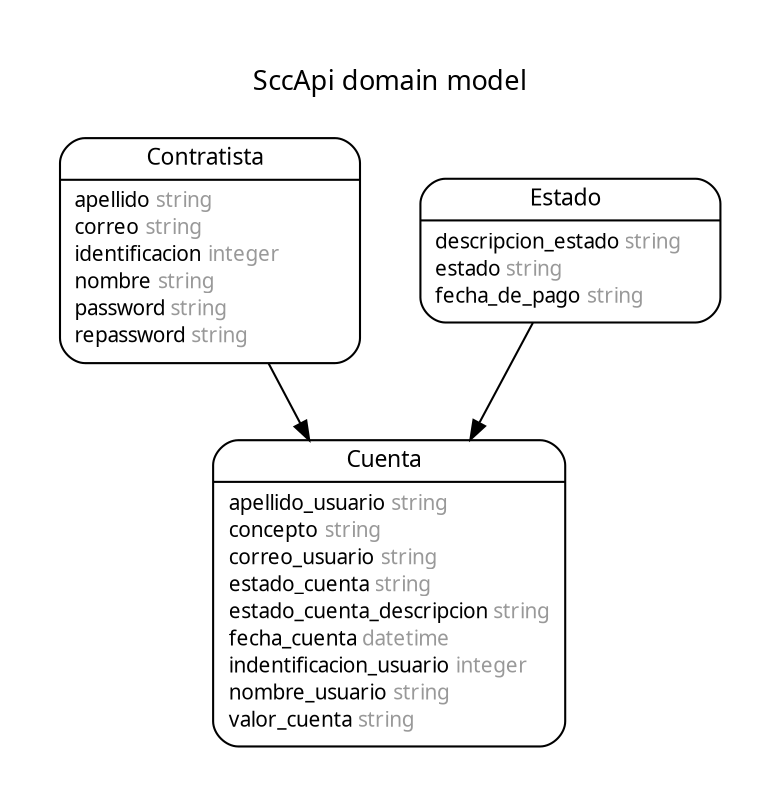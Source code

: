 digraph SccApi {
rankdir = "LR";
ranksep = "0.5";
nodesep = "0.4";
pad = "0.4,0.4";
margin = "0,0";
concentrate = "true";
labelloc = "t";
fontsize = "13";
fontname = "Arial BoldMT";
splines = "spline";
node[ shape  =  "Mrecord" , fontsize  =  "10" , fontname  =  "ArialMT" , margin  =  "0.07,0.05" , penwidth  =  "1.0"];
edge[ fontname  =  "ArialMT" , fontsize  =  "7" , dir  =  "both" , arrowsize  =  "0.9" , penwidth  =  "1.0" , labelangle  =  "32" , labeldistance  =  "1.8"];
rankdir = "TB";
label = "SccApi domain model\n\n";
m_Contratista [label = <{<table border="0" align="center" cellspacing="0.5" cellpadding="0" width="134">
  <tr><td align="center" valign="bottom" width="130"><font face="Arial BoldMT" point-size="11">Contratista</font></td></tr>
</table>
|
<table border="0" align="left" cellspacing="2" cellpadding="0" width="134">
  <tr><td align="left" width="130" port="apellido">apellido <font face="Arial ItalicMT" color="grey60">string</font></td></tr>
  <tr><td align="left" width="130" port="correo">correo <font face="Arial ItalicMT" color="grey60">string</font></td></tr>
  <tr><td align="left" width="130" port="identificacion">identificacion <font face="Arial ItalicMT" color="grey60">integer</font></td></tr>
  <tr><td align="left" width="130" port="nombre">nombre <font face="Arial ItalicMT" color="grey60">string</font></td></tr>
  <tr><td align="left" width="130" port="password">password <font face="Arial ItalicMT" color="grey60">string</font></td></tr>
  <tr><td align="left" width="130" port="repassword">repassword <font face="Arial ItalicMT" color="grey60">string</font></td></tr>
</table>
}>];
m_Cuenta [label = <{<table border="0" align="center" cellspacing="0.5" cellpadding="0" width="134">
  <tr><td align="center" valign="bottom" width="130"><font face="Arial BoldMT" point-size="11">Cuenta</font></td></tr>
</table>
|
<table border="0" align="left" cellspacing="2" cellpadding="0" width="134">
  <tr><td align="left" width="130" port="apellido_usuario">apellido_usuario <font face="Arial ItalicMT" color="grey60">string</font></td></tr>
  <tr><td align="left" width="130" port="concepto">concepto <font face="Arial ItalicMT" color="grey60">string</font></td></tr>
  <tr><td align="left" width="130" port="correo_usuario">correo_usuario <font face="Arial ItalicMT" color="grey60">string</font></td></tr>
  <tr><td align="left" width="130" port="estado_cuenta">estado_cuenta <font face="Arial ItalicMT" color="grey60">string</font></td></tr>
  <tr><td align="left" width="130" port="estado_cuenta_descripcion">estado_cuenta_descripcion <font face="Arial ItalicMT" color="grey60">string</font></td></tr>
  <tr><td align="left" width="130" port="fecha_cuenta">fecha_cuenta <font face="Arial ItalicMT" color="grey60">datetime</font></td></tr>
  <tr><td align="left" width="130" port="indentificacion_usuario">indentificacion_usuario <font face="Arial ItalicMT" color="grey60">integer</font></td></tr>
  <tr><td align="left" width="130" port="nombre_usuario">nombre_usuario <font face="Arial ItalicMT" color="grey60">string</font></td></tr>
  <tr><td align="left" width="130" port="valor_cuenta">valor_cuenta <font face="Arial ItalicMT" color="grey60">string</font></td></tr>
</table>
}>];
m_Estado [label = <{<table border="0" align="center" cellspacing="0.5" cellpadding="0" width="134">
  <tr><td align="center" valign="bottom" width="130"><font face="Arial BoldMT" point-size="11">Estado</font></td></tr>
</table>
|
<table border="0" align="left" cellspacing="2" cellpadding="0" width="134">
  <tr><td align="left" width="130" port="descripcion_estado">descripcion_estado <font face="Arial ItalicMT" color="grey60">string</font></td></tr>
  <tr><td align="left" width="130" port="estado">estado <font face="Arial ItalicMT" color="grey60">string</font></td></tr>
  <tr><td align="left" width="130" port="fecha_de_pago">fecha_de_pago <font face="Arial ItalicMT" color="grey60">string</font></td></tr>
</table>
}>];
  m_Contratista -> m_Cuenta [arrowhead = "normal", arrowtail = "none", weight = "1"];
  m_Estado -> m_Cuenta [arrowhead = "normal", arrowtail = "none", weight = "1"];
}
